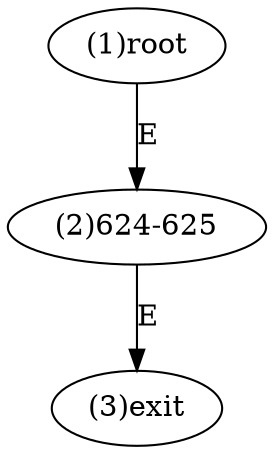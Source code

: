 digraph "" { 
1[ label="(1)root"];
2[ label="(2)624-625"];
3[ label="(3)exit"];
1->2[ label="E"];
2->3[ label="E"];
}